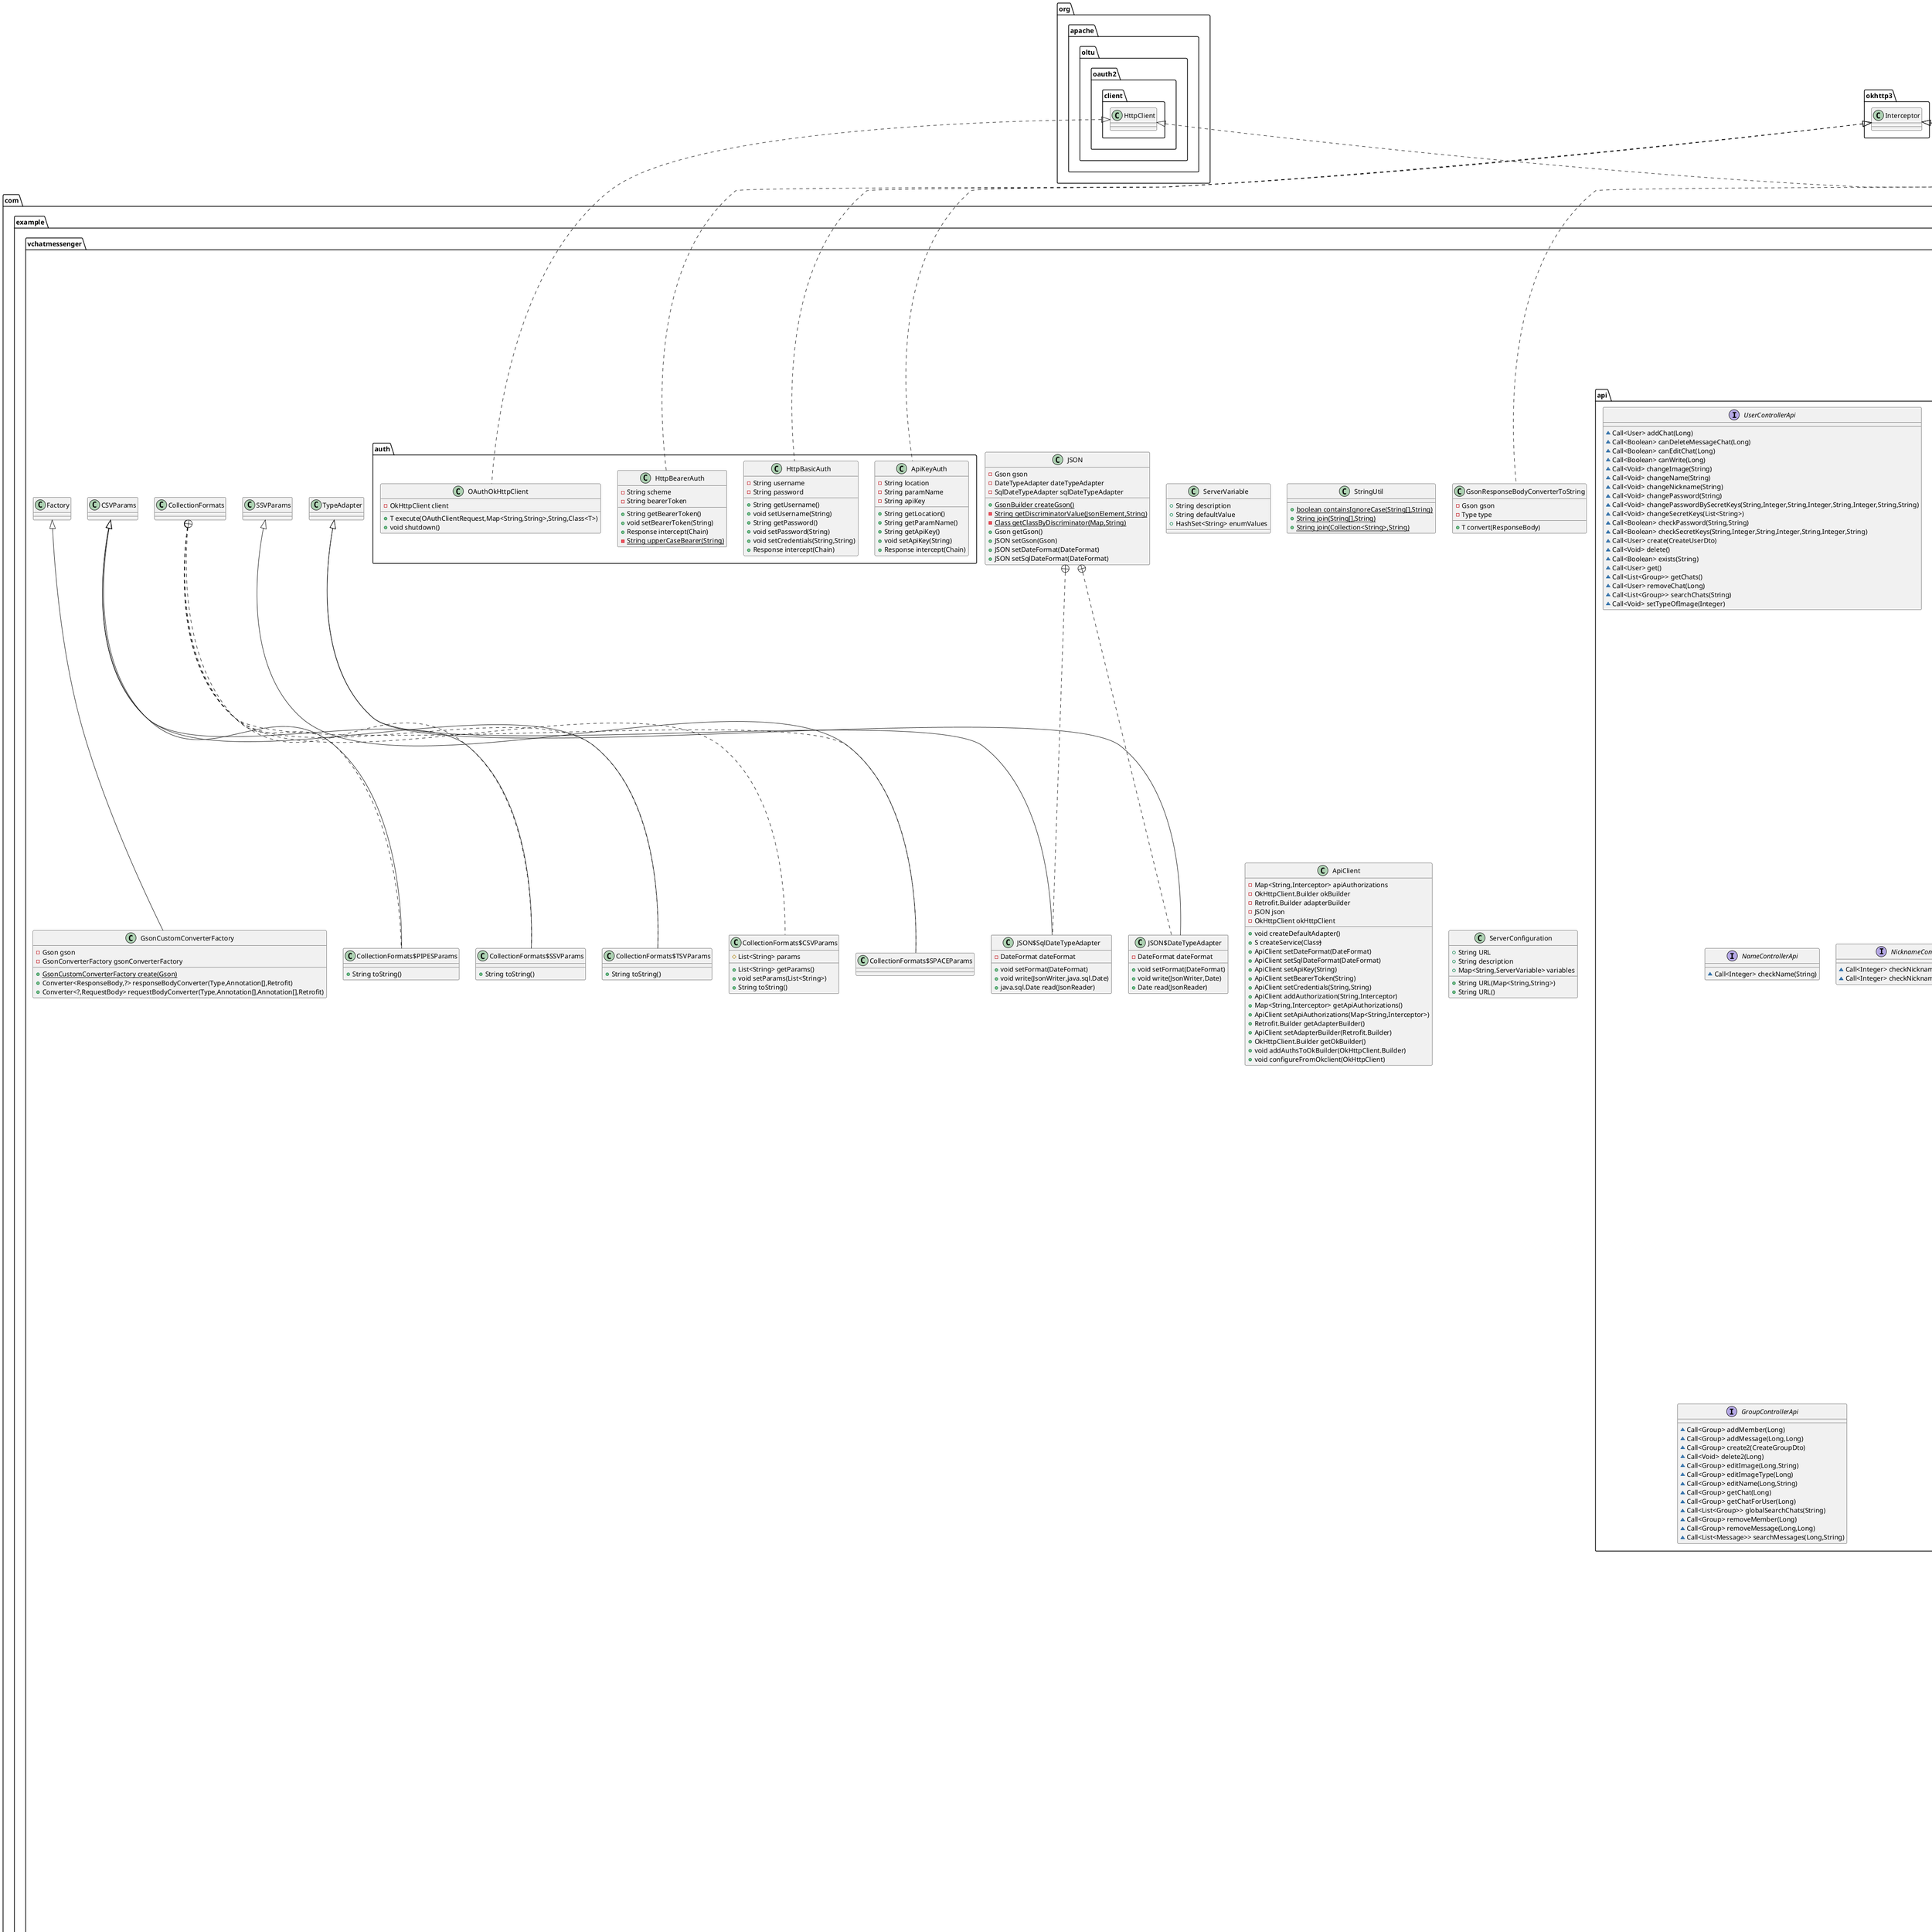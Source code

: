 @startuml
interface com.example.vchatmessenger.core.api.PasswordControllerApi {
~ Call<Integer> checkPasswordAllConditions(String,String)
~ Call<Integer> checkPasswordConditions(String)
~ Call<Integer> checkPasswordConfirmation(String,String)
}
class com.example.vchatmessenger.core.auth.OAuthOkHttpClient {
- OkHttpClient client
+ T execute(OAuthClientRequest,Map<String,String>,String,Class<T>)
+ void shutdown()
}
class com.example.vchatmessenger.core.auth.HttpBearerAuth {
- String scheme
- String bearerToken
+ String getBearerToken()
+ void setBearerToken(String)
+ Response intercept(Chain)
- {static} String upperCaseBearer(String)
}
class com.example.vchatmessenger.core.StringUtil {
+ {static} boolean containsIgnoreCase(String[],String)
+ {static} String join(String[],String)
+ {static} String join(Collection<String>,String)
}
interface com.example.vchatmessenger.core.api.GroupControllerApi {
~ Call<Group> addMember(Long)
~ Call<Group> addMessage(Long,Long)
~ Call<Group> create2(CreateGroupDto)
~ Call<Void> delete2(Long)
~ Call<Group> editImage(Long,ChangeImageNewImageDataParameter)
~ Call<Group> editImageType(Long)
~ Call<Group> editName(Long,String)
~ Call<Group> getChat(Long)
~ Call<Group> getChatForUser(Long)
~ Call<List<Group>> globalSearchChats(String)
~ Call<Group> removeMember(Long)
~ Call<Group> removeMessage(Long,Long)
~ Call<List<Message>> searchMessages(Long,String)
}
class com.example.vchatmessenger.core.dto.CreateMessageDto {
+ {static} String SERIALIZED_NAME_CONTENT
- String content
+ {static} String SERIALIZED_NAME_MESSAGE_CHAT_ID
- Long messageChatId
+ CreateMessageDto content(String)
+ String getContent()
+ void setContent(String)
+ CreateMessageDto messageChatId(Long)
+ Long getMessageChatId()
+ void setMessageChatId(Long)
+ boolean equals(Object)
+ int hashCode()
+ String toString()
- String toIndentedString(Object)
}
interface com.example.vchatmessenger.api.UserControllerApi {
~ Call<User> addChat(Long)
~ Call<Boolean> canDeleteMessageChat(Long)
~ Call<Boolean> canEditChat(Long)
~ Call<Boolean> canWrite(Long)
~ Call<Void> changeImage(String)
~ Call<Void> changeName(String)
~ Call<Void> changeNickname(String)
~ Call<Void> changePassword(String)
~ Call<Void> changePasswordBySecretKeys(String,Integer,String,Integer,String,Integer,String,String)
~ Call<Void> changeSecretKeys(List<String>)
~ Call<Boolean> checkPassword(String,String)
~ Call<Boolean> checkSecretKeys(String,Integer,String,Integer,String,Integer,String)
~ Call<User> create(CreateUserDto)
~ Call<Void> delete()
~ Call<Boolean> exists(String)
~ Call<User> get()
~ Call<List<Group>> getChats()
~ Call<User> removeChat(Long)
~ Call<List<Group>> searchChats(String)
~ Call<Void> setTypeOfImage(Integer)
}
class com.example.vchatmessenger.JSON {
- Gson gson
- DateTypeAdapter dateTypeAdapter
- SqlDateTypeAdapter sqlDateTypeAdapter
+ {static} GsonBuilder createGson()
- {static} String getDiscriminatorValue(JsonElement,String)
- {static} Class getClassByDiscriminator(Map,String)
+ Gson getGson()
+ JSON setGson(Gson)
+ JSON setDateFormat(DateFormat)
+ JSON setSqlDateFormat(DateFormat)
}
class com.example.vchatmessenger.JSON$SqlDateTypeAdapter {
- DateFormat dateFormat
+ void setFormat(DateFormat)
+ void write(JsonWriter,java.sql.Date)
+ java.sql.Date read(JsonReader)
}
class com.example.vchatmessenger.JSON$DateTypeAdapter {
- DateFormat dateFormat
+ void setFormat(DateFormat)
+ void write(JsonWriter,Date)
+ Date read(JsonReader)
}
class com.example.vchatmessenger.dto.CreateChannelDto {
+ {static} String SERIALIZED_NAME_NAME
- String name
+ {static} String SERIALIZED_NAME_UNREAD_MSG_COUNT
- Long unreadMsgCount
+ {static} String SERIALIZED_NAME_TYPE_OF_IMAGE
- Integer typeOfImage
+ {static} String SERIALIZED_NAME_MESSAGES_IDS
- List<Long> messagesIds
+ {static} String SERIALIZED_NAME_MEMBERS_NICKNAMES
- List<String> membersNicknames
+ {static} String SERIALIZED_NAME_IMAGE_DATA
- String imageData
+ {static} String SERIALIZED_NAME_NICKNAME
- String nickname
+ CreateChannelDto name(String)
+ String getName()
+ void setName(String)
+ CreateChannelDto unreadMsgCount(Long)
+ Long getUnreadMsgCount()
+ void setUnreadMsgCount(Long)
+ CreateChannelDto typeOfImage(Integer)
+ Integer getTypeOfImage()
+ void setTypeOfImage(Integer)
+ CreateChannelDto messagesIds(List<Long>)
+ CreateChannelDto addMessagesIdsItem(Long)
+ List<Long> getMessagesIds()
+ void setMessagesIds(List<Long>)
+ CreateChannelDto membersNicknames(List<String>)
+ CreateChannelDto addMembersNicknamesItem(String)
+ List<String> getMembersNicknames()
+ void setMembersNicknames(List<String>)
+ CreateChannelDto imageData(String)
+ String getImageData()
+ void setImageData(String)
+ CreateChannelDto nickname(String)
+ String getNickname()
+ void setNickname(String)
+ boolean equals(Object)
+ int hashCode()
+ String toString()
- String toIndentedString(Object)
}
class com.example.vchatmessenger.dto.CreateUserDto {
+ {static} String SERIALIZED_NAME_NAME
- String name
+ {static} String SERIALIZED_NAME_NICKNAME
- String nickname
+ {static} String SERIALIZED_NAME_PASSWORD
- String password
+ {static} String SERIALIZED_NAME_SECRET_WORDS
- List<String> secretWords
+ {static} String SERIALIZED_NAME_IMAGE_DATA
- String imageData
+ {static} String SERIALIZED_NAME_TYPE_OF_IMAGE
- Integer typeOfImage
+ CreateUserDto name(String)
+ String getName()
+ void setName(String)
+ CreateUserDto nickname(String)
+ String getNickname()
+ void setNickname(String)
+ CreateUserDto password(String)
+ String getPassword()
+ void setPassword(String)
+ CreateUserDto secretWords(List<String>)
+ CreateUserDto addSecretWordsItem(String)
+ List<String> getSecretWords()
+ void setSecretWords(List<String>)
+ CreateUserDto imageData(String)
+ String getImageData()
+ void setImageData(String)
+ CreateUserDto typeOfImage(Integer)
+ Integer getTypeOfImage()
+ void setTypeOfImage(Integer)
+ boolean equals(Object)
+ int hashCode()
+ String toString()
- String toIndentedString(Object)
}
class com.example.vchatmessenger.dto.ChangeImageNewImageDataParameter {
+ {static} String SERIALIZED_NAME_SHORT
- Integer _short
+ {static} String SERIALIZED_NAME_CHAR
- String _char
+ {static} String SERIALIZED_NAME_INT
- Integer _int
+ {static} String SERIALIZED_NAME_LONG
- Long _long
+ {static} String SERIALIZED_NAME_FLOAT
- Float _float
+ {static} String SERIALIZED_NAME_DOUBLE
- Double _double
+ {static} String SERIALIZED_NAME_DIRECT
- Boolean direct
+ {static} String SERIALIZED_NAME_READ_ONLY
- Boolean readOnly
+ ChangeImageNewImageDataParameter _short(Integer)
+ Integer getShort()
+ void setShort(Integer)
+ ChangeImageNewImageDataParameter _char(String)
+ String getChar()
+ void setChar(String)
+ ChangeImageNewImageDataParameter _int(Integer)
+ Integer getInt()
+ void setInt(Integer)
+ ChangeImageNewImageDataParameter _long(Long)
+ Long getLong()
+ void setLong(Long)
+ ChangeImageNewImageDataParameter _float(Float)
+ Float getFloat()
+ void setFloat(Float)
+ ChangeImageNewImageDataParameter _double(Double)
+ Double getDouble()
+ void setDouble(Double)
+ ChangeImageNewImageDataParameter direct(Boolean)
+ Boolean getDirect()
+ void setDirect(Boolean)
+ ChangeImageNewImageDataParameter readOnly(Boolean)
+ Boolean getReadOnly()
+ void setReadOnly(Boolean)
+ boolean equals(Object)
+ int hashCode()
+ String toString()
- String toIndentedString(Object)
}
class com.example.vchatmessenger.dto.Channel {
+ {static} String SERIALIZED_NAME_ID
- Long id
+ {static} String SERIALIZED_NAME_NAME
- String name
+ {static} String SERIALIZED_NAME_UNREAD_MSG_COUNT
- Long unreadMsgCount
+ {static} String SERIALIZED_NAME_TYPE
- Integer type
+ {static} String SERIALIZED_NAME_TYPE_OF_IMAGE
- Integer typeOfImage
+ {static} String SERIALIZED_NAME_OWNER_NICKNAME
- String ownerNickname
+ {static} String SERIALIZED_NAME_MESSAGES_IDS
- List<Long> messagesIds
+ {static} String SERIALIZED_NAME_MEMBERS_NICKNAMES
- List<String> membersNicknames
+ {static} String SERIALIZED_NAME_IMAGE_DATA
- String imageData
+ {static} String SERIALIZED_NAME_NICKNAME
- String nickname
+ Channel id(Long)
+ Long getId()
+ void setId(Long)
+ Channel name(String)
+ String getName()
+ void setName(String)
+ Channel unreadMsgCount(Long)
+ Long getUnreadMsgCount()
+ void setUnreadMsgCount(Long)
+ Channel type(Integer)
+ Integer getType()
+ void setType(Integer)
+ Channel typeOfImage(Integer)
+ Integer getTypeOfImage()
+ void setTypeOfImage(Integer)
+ Channel ownerNickname(String)
+ String getOwnerNickname()
+ void setOwnerNickname(String)
+ Channel messagesIds(List<Long>)
+ Channel addMessagesIdsItem(Long)
+ List<Long> getMessagesIds()
+ void setMessagesIds(List<Long>)
+ Channel membersNicknames(List<String>)
+ Channel addMembersNicknamesItem(String)
+ List<String> getMembersNicknames()
+ void setMembersNicknames(List<String>)
+ Channel imageData(String)
+ String getImageData()
+ void setImageData(String)
+ Channel nickname(String)
+ String getNickname()
+ void setNickname(String)
+ boolean equals(Object)
+ int hashCode()
+ String toString()
- String toIndentedString(Object)
}
class com.example.vchatmessenger.core.dto.ChangeImageNewImageDataParameter {
+ {static} String SERIALIZED_NAME_SHORT
- Integer _short
+ {static} String SERIALIZED_NAME_CHAR
- String _char
+ {static} String SERIALIZED_NAME_INT
- Integer _int
+ {static} String SERIALIZED_NAME_LONG
- Long _long
+ {static} String SERIALIZED_NAME_FLOAT
- Float _float
+ {static} String SERIALIZED_NAME_DOUBLE
- Double _double
+ {static} String SERIALIZED_NAME_DIRECT
- Boolean direct
+ {static} String SERIALIZED_NAME_READ_ONLY
- Boolean readOnly
+ ChangeImageNewImageDataParameter _short(Integer)
+ Integer getShort()
+ void setShort(Integer)
+ ChangeImageNewImageDataParameter _char(String)
+ String getChar()
+ void setChar(String)
+ ChangeImageNewImageDataParameter _int(Integer)
+ Integer getInt()
+ void setInt(Integer)
+ ChangeImageNewImageDataParameter _long(Long)
+ Long getLong()
+ void setLong(Long)
+ ChangeImageNewImageDataParameter _float(Float)
+ Float getFloat()
+ void setFloat(Float)
+ ChangeImageNewImageDataParameter _double(Double)
+ Double getDouble()
+ void setDouble(Double)
+ ChangeImageNewImageDataParameter direct(Boolean)
+ Boolean getDirect()
+ void setDirect(Boolean)
+ ChangeImageNewImageDataParameter readOnly(Boolean)
+ Boolean getReadOnly()
+ void setReadOnly(Boolean)
+ boolean equals(Object)
+ int hashCode()
+ String toString()
- String toIndentedString(Object)
}
class com.example.vchatmessenger.dto.User {
+ {static} String SERIALIZED_NAME_ID
- Long id
+ {static} String SERIALIZED_NAME_NAME
- String name
+ {static} String SERIALIZED_NAME_NICKNAME
- String nickname
+ {static} String SERIALIZED_NAME_PASSWORD
- String password
+ {static} String SERIALIZED_NAME_CHATS_IDS
- List<Long> chatsIds
+ {static} String SERIALIZED_NAME_SECRET_KEYS
- List<String> secretKeys
+ {static} String SERIALIZED_NAME_IMAGE_DATA
- String imageData
+ {static} String SERIALIZED_NAME_TYPE_OF_IMAGE
- Integer typeOfImage
+ User id(Long)
+ Long getId()
+ void setId(Long)
+ User name(String)
+ String getName()
+ void setName(String)
+ User nickname(String)
+ String getNickname()
+ void setNickname(String)
+ User password(String)
+ String getPassword()
+ void setPassword(String)
+ User chatsIds(List<Long>)
+ User addChatsIdsItem(Long)
+ List<Long> getChatsIds()
+ void setChatsIds(List<Long>)
+ User secretKeys(List<String>)
+ User addSecretKeysItem(String)
+ List<String> getSecretKeys()
+ void setSecretKeys(List<String>)
+ User imageData(String)
+ String getImageData()
+ void setImageData(String)
+ User typeOfImage(Integer)
+ Integer getTypeOfImage()
+ void setTypeOfImage(Integer)
+ boolean equals(Object)
+ int hashCode()
+ String toString()
- String toIndentedString(Object)
}
interface com.example.vchatmessenger.core.api.UserControllerApi {
~ Call<User> addChat(Long)
~ Call<Boolean> canDeleteMessageChat(Long)
~ Call<Boolean> canEditChat(Long)
~ Call<Boolean> canWrite(Long)
~ Call<Void> changeImage(ChangeImageNewImageDataParameter)
~ Call<Void> changeName(String)
~ Call<Void> changeNickname(String)
~ Call<Void> changePassword(String)
~ Call<Void> changePasswordBySecretKeys(String,Integer,String,Integer,String,Integer,String,String)
~ Call<Void> changeSecretKeys(List<String>)
~ Call<Boolean> checkPassword(String,String)
~ Call<Boolean> checkSecretKeys(String,Integer,String,Integer,String,Integer,String)
~ Call<User> create(CreateUserDto)
~ Call<Void> delete()
~ Call<User> get()
~ Call<List<Group>> getChats()
~ Call<User> removeChat(Long)
~ Call<List<Group>> searchChats(String)
}
class com.example.vchatmessenger.core.ServerConfiguration {
+ String URL
+ String description
+ Map<String,ServerVariable> variables
+ String URL(Map<String,String>)
+ String URL()
}
class com.example.vchatmessenger.core.CollectionFormats {
}
class com.example.vchatmessenger.core.CollectionFormats$CSVParams {
# List<String> params
+ List<String> getParams()
+ void setParams(List<String>)
+ String toString()
}
class com.example.vchatmessenger.core.CollectionFormats$SPACEParams {
}
class com.example.vchatmessenger.core.CollectionFormats$SSVParams {
+ String toString()
}
class com.example.vchatmessenger.core.CollectionFormats$TSVParams {
+ String toString()
}
class com.example.vchatmessenger.core.CollectionFormats$PIPESParams {
+ String toString()
}
interface com.example.vchatmessenger.api.ChannelControllerApi {
~ Call<Channel> addMember1(Long)
~ Call<Channel> addMessage1(Long,Long)
~ Call<Channel> create3(CreateChannelDto)
~ Call<Void> delete3(Long)
~ Call<Channel> editChannelImageType(Long)
~ Call<Channel> editImage1(Long,String)
~ Call<Channel> editName1(Long,String)
~ Call<Channel> editNickname(Long,String)
~ Call<Channel> removeMember1(Long)
~ Call<Channel> removeMessage1(Long,Long)
~ Call<List<Message>> searchMessages1(Long,String)
}
class com.example.vchatmessenger.core.dto.User {
+ {static} String SERIALIZED_NAME_ID
- Long id
+ {static} String SERIALIZED_NAME_NAME
- String name
+ {static} String SERIALIZED_NAME_NICKNAME
- String nickname
+ {static} String SERIALIZED_NAME_PASSWORD
- String password
+ {static} String SERIALIZED_NAME_CHATS_IDS
- List<Long> chatsIds
+ {static} String SERIALIZED_NAME_SECRET_KEYS
- List<String> secretKeys
+ User id(Long)
+ Long getId()
+ void setId(Long)
+ User name(String)
+ String getName()
+ void setName(String)
+ User nickname(String)
+ String getNickname()
+ void setNickname(String)
+ User password(String)
+ String getPassword()
+ void setPassword(String)
+ User chatsIds(List<Long>)
+ User addChatsIdsItem(Long)
+ List<Long> getChatsIds()
+ void setChatsIds(List<Long>)
+ User secretKeys(List<String>)
+ User addSecretKeysItem(String)
+ List<String> getSecretKeys()
+ void setSecretKeys(List<String>)
+ boolean equals(Object)
+ int hashCode()
+ String toString()
- String toIndentedString(Object)
}
class com.example.vchatmessenger.dto.Message {
+ {static} String SERIALIZED_NAME_ID
- Long id
+ {static} String SERIALIZED_NAME_CONTENT
- String content
+ {static} String SERIALIZED_NAME_MESSAGE_CHAT_ID
- Long messageChatId
+ {static} String SERIALIZED_NAME_OWNER_NICKNAME
- String ownerNickname
+ {static} String SERIALIZED_NAME_READERS_NICKNAMES
- List<String> readersNicknames
+ Message id(Long)
+ Long getId()
+ void setId(Long)
+ Message content(String)
+ String getContent()
+ void setContent(String)
+ Message messageChatId(Long)
+ Long getMessageChatId()
+ void setMessageChatId(Long)
+ Message ownerNickname(String)
+ String getOwnerNickname()
+ void setOwnerNickname(String)
+ Message readersNicknames(List<String>)
+ Message addReadersNicknamesItem(String)
+ List<String> getReadersNicknames()
+ void setReadersNicknames(List<String>)
+ boolean equals(Object)
+ int hashCode()
+ String toString()
- String toIndentedString(Object)
}
interface com.example.vchatmessenger.api.PasswordControllerApi {
~ Call<Integer> checkPasswordAllConditions(String,String)
~ Call<Integer> checkPasswordConditions(String)
~ Call<Integer> checkPasswordConfirmation(String,String)
}
class com.example.vchatmessenger.core.ServerVariable {
+ String description
+ String defaultValue
+ HashSet<String> enumValues
}
interface com.example.vchatmessenger.core.api.ChannelControllerApi {
~ Call<Channel> addMember1(Long)
~ Call<Channel> addMessage1(Long,Long)
~ Call<Channel> create3(CreateChannelDto)
~ Call<Void> delete3(Long)
~ Call<Channel> editChannelImageType(Long)
~ Call<Channel> editImage1(Long,ChangeImageNewImageDataParameter)
~ Call<Channel> editName1(Long,String)
~ Call<Channel> editNickname(Long,String)
~ Call<Channel> removeMember1(Long)
~ Call<Channel> removeMessage1(Long,Long)
~ Call<List<Message>> searchMessages1(Long,String)
}
class com.example.vchatmessenger.auth.HttpBasicAuth {
- String username
- String password
+ String getUsername()
+ void setUsername(String)
+ String getPassword()
+ void setPassword(String)
+ void setCredentials(String,String)
+ Response intercept(Chain)
}
class com.example.vchatmessenger.core.auth.HttpBasicAuth {
- String username
- String password
+ String getUsername()
+ void setUsername(String)
+ String getPassword()
+ void setPassword(String)
+ void setCredentials(String,String)
+ Response intercept(Chain)
}
class com.example.vchatmessenger.ServerVariable {
+ String description
+ String defaultValue
+ HashSet<String> enumValues
}
class com.example.vchatmessenger.core.ApiClient {
- Map<String,Interceptor> apiAuthorizations
- OkHttpClient.Builder okBuilder
- Retrofit.Builder adapterBuilder
- JSON json
- OkHttpClient okHttpClient
+ void createDefaultAdapter()
+ S createService(Class<S>)
+ ApiClient setDateFormat(DateFormat)
+ ApiClient setSqlDateFormat(DateFormat)
+ ApiClient setOffsetDateTimeFormat(DateTimeFormatter)
+ ApiClient setLocalDateFormat(DateTimeFormatter)
+ ApiClient setApiKey(String)
+ ApiClient setBearerToken(String)
+ ApiClient setCredentials(String,String)
+ ApiClient addAuthorization(String,Interceptor)
+ Map<String,Interceptor> getApiAuthorizations()
+ ApiClient setApiAuthorizations(Map<String,Interceptor>)
+ Retrofit.Builder getAdapterBuilder()
+ ApiClient setAdapterBuilder(Retrofit.Builder)
+ OkHttpClient.Builder getOkBuilder()
+ void addAuthsToOkBuilder(OkHttpClient.Builder)
+ void configureFromOkclient(OkHttpClient)
}
class com.example.vchatmessenger.core.GsonResponseBodyConverterToString {
- Gson gson
- Type type
+ T convert(ResponseBody)
}
class com.example.vchatmessenger.core.GsonCustomConverterFactory {
- Gson gson
- GsonConverterFactory gsonConverterFactory
+ {static} GsonCustomConverterFactory create(Gson)
+ Converter<ResponseBody,?> responseBodyConverter(Type,Annotation[],Retrofit)
+ Converter<?,RequestBody> requestBodyConverter(Type,Annotation[],Annotation[],Retrofit)
}
class com.example.vchatmessenger.StringUtil {
+ {static} boolean containsIgnoreCase(String[],String)
+ {static} String join(String[],String)
+ {static} String join(Collection<String>,String)
}
class com.example.vchatmessenger.core.dto.CreateChannelDto {
+ {static} String SERIALIZED_NAME_NAME
- String name
+ {static} String SERIALIZED_NAME_UNREAD_MSG_COUNT
- Long unreadMsgCount
+ {static} String SERIALIZED_NAME_TYPE_OF_IMAGE
- Integer typeOfImage
+ {static} String SERIALIZED_NAME_MESSAGES_IDS
- List<Long> messagesIds
+ {static} String SERIALIZED_NAME_MEMBERS_NICKNAMES
- List<String> membersNicknames
+ {static} String SERIALIZED_NAME_NICKNAME
- String nickname
+ CreateChannelDto name(String)
+ String getName()
+ void setName(String)
+ CreateChannelDto unreadMsgCount(Long)
+ Long getUnreadMsgCount()
+ void setUnreadMsgCount(Long)
+ CreateChannelDto typeOfImage(Integer)
+ Integer getTypeOfImage()
+ void setTypeOfImage(Integer)
+ CreateChannelDto messagesIds(List<Long>)
+ CreateChannelDto addMessagesIdsItem(Long)
+ List<Long> getMessagesIds()
+ void setMessagesIds(List<Long>)
+ CreateChannelDto membersNicknames(List<String>)
+ CreateChannelDto addMembersNicknamesItem(String)
+ List<String> getMembersNicknames()
+ void setMembersNicknames(List<String>)
+ CreateChannelDto nickname(String)
+ String getNickname()
+ void setNickname(String)
+ boolean equals(Object)
+ int hashCode()
+ String toString()
- String toIndentedString(Object)
}
interface com.example.vchatmessenger.api.NameControllerApi {
~ Call<Integer> checkName(String)
}
class com.example.vchatmessenger.core.dto.CreateUserDto {
+ {static} String SERIALIZED_NAME_NAME
- String name
+ {static} String SERIALIZED_NAME_NICKNAME
- String nickname
+ {static} String SERIALIZED_NAME_PASSWORD
- String password
+ {static} String SERIALIZED_NAME_SECRET_WORDS
- List<String> secretWords
+ CreateUserDto name(String)
+ String getName()
+ void setName(String)
+ CreateUserDto nickname(String)
+ String getNickname()
+ void setNickname(String)
+ CreateUserDto password(String)
+ String getPassword()
+ void setPassword(String)
+ CreateUserDto secretWords(List<String>)
+ CreateUserDto addSecretWordsItem(String)
+ List<String> getSecretWords()
+ void setSecretWords(List<String>)
+ boolean equals(Object)
+ int hashCode()
+ String toString()
- String toIndentedString(Object)
}
class com.example.vchatmessenger.ApiClient {
- Map<String,Interceptor> apiAuthorizations
- OkHttpClient.Builder okBuilder
- Retrofit.Builder adapterBuilder
- JSON json
- OkHttpClient okHttpClient
+ void createDefaultAdapter()
+ S createService(Class<S>)
+ ApiClient setDateFormat(DateFormat)
+ ApiClient setSqlDateFormat(DateFormat)
+ ApiClient setApiKey(String)
+ ApiClient setBearerToken(String)
+ ApiClient setCredentials(String,String)
+ ApiClient addAuthorization(String,Interceptor)
+ Map<String,Interceptor> getApiAuthorizations()
+ ApiClient setApiAuthorizations(Map<String,Interceptor>)
+ Retrofit.Builder getAdapterBuilder()
+ ApiClient setAdapterBuilder(Retrofit.Builder)
+ OkHttpClient.Builder getOkBuilder()
+ void addAuthsToOkBuilder(OkHttpClient.Builder)
+ void configureFromOkclient(OkHttpClient)
}
class com.example.vchatmessenger.GsonResponseBodyConverterToString {
- Gson gson
- Type type
+ T convert(ResponseBody)
}
class com.example.vchatmessenger.GsonCustomConverterFactory {
- Gson gson
- GsonConverterFactory gsonConverterFactory
+ {static} GsonCustomConverterFactory create(Gson)
+ Converter<ResponseBody,?> responseBodyConverter(Type,Annotation[],Retrofit)
+ Converter<?,RequestBody> requestBodyConverter(Type,Annotation[],Annotation[],Retrofit)
}
class com.example.vchatmessenger.dto.CreateGroupDto {
+ {static} String SERIALIZED_NAME_NAME
- String name
+ {static} String SERIALIZED_NAME_UNREAD_MSG_COUNT
- Long unreadMsgCount
+ {static} String SERIALIZED_NAME_TYPE_OF_IMAGE
- Integer typeOfImage
+ {static} String SERIALIZED_NAME_MESSAGES_IDS
- List<Long> messagesIds
+ {static} String SERIALIZED_NAME_MEMBERS_NICKNAMES
- List<String> membersNicknames
+ {static} String SERIALIZED_NAME_IMAGE_DATA
- String imageData
+ CreateGroupDto name(String)
+ String getName()
+ void setName(String)
+ CreateGroupDto unreadMsgCount(Long)
+ Long getUnreadMsgCount()
+ void setUnreadMsgCount(Long)
+ CreateGroupDto typeOfImage(Integer)
+ Integer getTypeOfImage()
+ void setTypeOfImage(Integer)
+ CreateGroupDto messagesIds(List<Long>)
+ CreateGroupDto addMessagesIdsItem(Long)
+ List<Long> getMessagesIds()
+ void setMessagesIds(List<Long>)
+ CreateGroupDto membersNicknames(List<String>)
+ CreateGroupDto addMembersNicknamesItem(String)
+ List<String> getMembersNicknames()
+ void setMembersNicknames(List<String>)
+ CreateGroupDto imageData(String)
+ String getImageData()
+ void setImageData(String)
+ boolean equals(Object)
+ int hashCode()
+ String toString()
- String toIndentedString(Object)
}
class com.example.vchatmessenger.dto.Group {
+ {static} String SERIALIZED_NAME_ID
- Long id
+ {static} String SERIALIZED_NAME_NAME
- String name
+ {static} String SERIALIZED_NAME_UNREAD_MSG_COUNT
- Long unreadMsgCount
+ {static} String SERIALIZED_NAME_TYPE
- Integer type
+ {static} String SERIALIZED_NAME_TYPE_OF_IMAGE
- Integer typeOfImage
+ {static} String SERIALIZED_NAME_OWNER_NICKNAME
- String ownerNickname
+ {static} String SERIALIZED_NAME_MESSAGES_IDS
- List<Long> messagesIds
+ {static} String SERIALIZED_NAME_MEMBERS_NICKNAMES
- List<String> membersNicknames
+ {static} String SERIALIZED_NAME_IMAGE_DATA
- String imageData
+ Group id(Long)
+ Long getId()
+ void setId(Long)
+ Group name(String)
+ String getName()
+ void setName(String)
+ Group unreadMsgCount(Long)
+ Long getUnreadMsgCount()
+ void setUnreadMsgCount(Long)
+ Group type(Integer)
+ Integer getType()
+ void setType(Integer)
+ Group typeOfImage(Integer)
+ Integer getTypeOfImage()
+ void setTypeOfImage(Integer)
+ Group ownerNickname(String)
+ String getOwnerNickname()
+ void setOwnerNickname(String)
+ Group messagesIds(List<Long>)
+ Group addMessagesIdsItem(Long)
+ List<Long> getMessagesIds()
+ void setMessagesIds(List<Long>)
+ Group membersNicknames(List<String>)
+ Group addMembersNicknamesItem(String)
+ List<String> getMembersNicknames()
+ void setMembersNicknames(List<String>)
+ Group imageData(String)
+ String getImageData()
+ void setImageData(String)
+ boolean equals(Object)
+ int hashCode()
+ String toString()
- String toIndentedString(Object)
}
class com.example.vchatmessenger.core.JSON {
- Gson gson
- DateTypeAdapter dateTypeAdapter
- SqlDateTypeAdapter sqlDateTypeAdapter
- OffsetDateTimeTypeAdapter offsetDateTimeTypeAdapter
- LocalDateTypeAdapter localDateTypeAdapter
+ {static} GsonBuilder createGson()
- {static} String getDiscriminatorValue(JsonElement,String)
- {static} Class getClassByDiscriminator(Map,String)
+ Gson getGson()
+ JSON setGson(Gson)
+ JSON setOffsetDateTimeFormat(DateTimeFormatter)
+ JSON setLocalDateFormat(DateTimeFormatter)
+ JSON setDateFormat(DateFormat)
+ JSON setSqlDateFormat(DateFormat)
}
class com.example.vchatmessenger.core.JSON$OffsetDateTimeTypeAdapter {
- DateTimeFormatter formatter
+ void setFormat(DateTimeFormatter)
+ void write(JsonWriter,OffsetDateTime)
+ OffsetDateTime read(JsonReader)
}
class com.example.vchatmessenger.core.JSON$LocalDateTypeAdapter {
- DateTimeFormatter formatter
+ void setFormat(DateTimeFormatter)
+ void write(JsonWriter,LocalDate)
+ LocalDate read(JsonReader)
}
class com.example.vchatmessenger.core.JSON$SqlDateTypeAdapter {
- DateFormat dateFormat
+ void setFormat(DateFormat)
+ void write(JsonWriter,java.sql.Date)
+ java.sql.Date read(JsonReader)
}
class com.example.vchatmessenger.core.JSON$DateTypeAdapter {
- DateFormat dateFormat
+ void setFormat(DateFormat)
+ void write(JsonWriter,Date)
+ Date read(JsonReader)
}
class com.example.vchatmessenger.core.dto.Group {
+ {static} String SERIALIZED_NAME_ID
- Long id
+ {static} String SERIALIZED_NAME_NAME
- String name
+ {static} String SERIALIZED_NAME_UNREAD_MSG_COUNT
- Long unreadMsgCount
+ {static} String SERIALIZED_NAME_TYPE
- Integer type
+ {static} String SERIALIZED_NAME_TYPE_OF_IMAGE
- Integer typeOfImage
+ {static} String SERIALIZED_NAME_OWNER_NICKNAME
- String ownerNickname
+ {static} String SERIALIZED_NAME_MESSAGES_IDS
- List<Long> messagesIds
+ {static} String SERIALIZED_NAME_MEMBERS_NICKNAMES
- List<String> membersNicknames
+ Group id(Long)
+ Long getId()
+ void setId(Long)
+ Group name(String)
+ String getName()
+ void setName(String)
+ Group unreadMsgCount(Long)
+ Long getUnreadMsgCount()
+ void setUnreadMsgCount(Long)
+ Group type(Integer)
+ Integer getType()
+ void setType(Integer)
+ Group typeOfImage(Integer)
+ Integer getTypeOfImage()
+ void setTypeOfImage(Integer)
+ Group ownerNickname(String)
+ String getOwnerNickname()
+ void setOwnerNickname(String)
+ Group messagesIds(List<Long>)
+ Group addMessagesIdsItem(Long)
+ List<Long> getMessagesIds()
+ void setMessagesIds(List<Long>)
+ Group membersNicknames(List<String>)
+ Group addMembersNicknamesItem(String)
+ List<String> getMembersNicknames()
+ void setMembersNicknames(List<String>)
+ boolean equals(Object)
+ int hashCode()
+ String toString()
- String toIndentedString(Object)
}
interface com.example.vchatmessenger.core.api.MessageControllerApi {
~ Call<Message> addReader(Long)
~ Call<Message> create1(CreateMessageDto)
~ Call<Void> delete1(Long)
~ Call<Message> get1(Long)
~ Call<List<User>> getReaders(Long)
}
class com.example.vchatmessenger.auth.OAuthOkHttpClient {
- OkHttpClient client
+ T execute(OAuthClientRequest,Map<String,String>,String,Class<T>)
+ void shutdown()
}
class com.example.vchatmessenger.auth.HttpBearerAuth {
- String scheme
- String bearerToken
+ String getBearerToken()
+ void setBearerToken(String)
+ Response intercept(Chain)
- {static} String upperCaseBearer(String)
}
interface com.example.vchatmessenger.api.NicknameControllerApi {
~ Call<Integer> checkNicknameForChannel(String)
~ Call<Integer> checkNicknameForUser(String)
}
class com.example.vchatmessenger.dto.EditImageImageDataParameter {
+ {static} String SERIALIZED_NAME_SHORT
- Integer _short
+ {static} String SERIALIZED_NAME_CHAR
- String _char
+ {static} String SERIALIZED_NAME_INT
- Integer _int
+ {static} String SERIALIZED_NAME_LONG
- Long _long
+ {static} String SERIALIZED_NAME_FLOAT
- Float _float
+ {static} String SERIALIZED_NAME_DOUBLE
- Double _double
+ {static} String SERIALIZED_NAME_DIRECT
- Boolean direct
+ {static} String SERIALIZED_NAME_READ_ONLY
- Boolean readOnly
+ EditImageImageDataParameter _short(Integer)
+ Integer getShort()
+ void setShort(Integer)
+ EditImageImageDataParameter _char(String)
+ String getChar()
+ void setChar(String)
+ EditImageImageDataParameter _int(Integer)
+ Integer getInt()
+ void setInt(Integer)
+ EditImageImageDataParameter _long(Long)
+ Long getLong()
+ void setLong(Long)
+ EditImageImageDataParameter _float(Float)
+ Float getFloat()
+ void setFloat(Float)
+ EditImageImageDataParameter _double(Double)
+ Double getDouble()
+ void setDouble(Double)
+ EditImageImageDataParameter direct(Boolean)
+ Boolean getDirect()
+ void setDirect(Boolean)
+ EditImageImageDataParameter readOnly(Boolean)
+ Boolean getReadOnly()
+ void setReadOnly(Boolean)
+ boolean equals(Object)
+ int hashCode()
+ String toString()
- String toIndentedString(Object)
}
class com.example.vchatmessenger.core.dto.CreateGroupDto {
+ {static} String SERIALIZED_NAME_NAME
- String name
+ {static} String SERIALIZED_NAME_UNREAD_MSG_COUNT
- Long unreadMsgCount
+ {static} String SERIALIZED_NAME_TYPE_OF_IMAGE
- Integer typeOfImage
+ {static} String SERIALIZED_NAME_MESSAGES_IDS
- List<Long> messagesIds
+ {static} String SERIALIZED_NAME_MEMBERS_NICKNAMES
- List<String> membersNicknames
+ CreateGroupDto name(String)
+ String getName()
+ void setName(String)
+ CreateGroupDto unreadMsgCount(Long)
+ Long getUnreadMsgCount()
+ void setUnreadMsgCount(Long)
+ CreateGroupDto typeOfImage(Integer)
+ Integer getTypeOfImage()
+ void setTypeOfImage(Integer)
+ CreateGroupDto messagesIds(List<Long>)
+ CreateGroupDto addMessagesIdsItem(Long)
+ List<Long> getMessagesIds()
+ void setMessagesIds(List<Long>)
+ CreateGroupDto membersNicknames(List<String>)
+ CreateGroupDto addMembersNicknamesItem(String)
+ List<String> getMembersNicknames()
+ void setMembersNicknames(List<String>)
+ boolean equals(Object)
+ int hashCode()
+ String toString()
- String toIndentedString(Object)
}
class com.example.vchatmessenger.dto.CreateMessageDto {
+ {static} String SERIALIZED_NAME_CONTENT
- String content
+ {static} String SERIALIZED_NAME_MESSAGE_CHAT_ID
- Long messageChatId
+ CreateMessageDto content(String)
+ String getContent()
+ void setContent(String)
+ CreateMessageDto messageChatId(Long)
+ Long getMessageChatId()
+ void setMessageChatId(Long)
+ boolean equals(Object)
+ int hashCode()
+ String toString()
- String toIndentedString(Object)
}
class com.example.vchatmessenger.ServerConfiguration {
+ String URL
+ String description
+ Map<String,ServerVariable> variables
+ String URL(Map<String,String>)
+ String URL()
}
interface com.example.vchatmessenger.api.MessageControllerApi {
~ Call<Message> addReader(Long)
~ Call<Message> create1(CreateMessageDto)
~ Call<Void> delete1(Long)
~ Call<Message> get1(Long)
~ Call<List<User>> getReaders(Long)
}
interface com.example.vchatmessenger.api.GroupControllerApi {
~ Call<Group> addMember(Long)
~ Call<Group> addMessage(Long,Long)
~ Call<Group> create2(CreateGroupDto)
~ Call<Void> delete2(Long)
~ Call<Group> editImage(Long,String)
~ Call<Group> editImageType(Long)
~ Call<Group> editName(Long,String)
~ Call<Group> getChat(Long)
~ Call<Group> getChatForUser(Long)
~ Call<List<Group>> globalSearchChats(String)
~ Call<Group> removeMember(Long)
~ Call<Group> removeMessage(Long,Long)
~ Call<List<Message>> searchMessages(Long,String)
}
interface com.example.vchatmessenger.core.api.NameControllerApi {
~ Call<Integer> checkName(String)
}
class com.example.vchatmessenger.core.dto.Message {
+ {static} String SERIALIZED_NAME_ID
- Long id
+ {static} String SERIALIZED_NAME_CONTENT
- String content
+ {static} String SERIALIZED_NAME_MESSAGE_CHAT_ID
- Long messageChatId
+ {static} String SERIALIZED_NAME_OWNER_NICKNAME
- String ownerNickname
+ {static} String SERIALIZED_NAME_READERS_NICKNAMES
- List<String> readersNicknames
+ Message id(Long)
+ Long getId()
+ void setId(Long)
+ Message content(String)
+ String getContent()
+ void setContent(String)
+ Message messageChatId(Long)
+ Long getMessageChatId()
+ void setMessageChatId(Long)
+ Message ownerNickname(String)
+ String getOwnerNickname()
+ void setOwnerNickname(String)
+ Message readersNicknames(List<String>)
+ Message addReadersNicknamesItem(String)
+ List<String> getReadersNicknames()
+ void setReadersNicknames(List<String>)
+ boolean equals(Object)
+ int hashCode()
+ String toString()
- String toIndentedString(Object)
}
class com.example.vchatmessenger.core.dto.Channel {
+ {static} String SERIALIZED_NAME_ID
- Long id
+ {static} String SERIALIZED_NAME_NAME
- String name
+ {static} String SERIALIZED_NAME_UNREAD_MSG_COUNT
- Long unreadMsgCount
+ {static} String SERIALIZED_NAME_TYPE
- Integer type
+ {static} String SERIALIZED_NAME_TYPE_OF_IMAGE
- Integer typeOfImage
+ {static} String SERIALIZED_NAME_OWNER_NICKNAME
- String ownerNickname
+ {static} String SERIALIZED_NAME_MESSAGES_IDS
- List<Long> messagesIds
+ {static} String SERIALIZED_NAME_MEMBERS_NICKNAMES
- List<String> membersNicknames
+ {static} String SERIALIZED_NAME_NICKNAME
- String nickname
+ Channel id(Long)
+ Long getId()
+ void setId(Long)
+ Channel name(String)
+ String getName()
+ void setName(String)
+ Channel unreadMsgCount(Long)
+ Long getUnreadMsgCount()
+ void setUnreadMsgCount(Long)
+ Channel type(Integer)
+ Integer getType()
+ void setType(Integer)
+ Channel typeOfImage(Integer)
+ Integer getTypeOfImage()
+ void setTypeOfImage(Integer)
+ Channel ownerNickname(String)
+ String getOwnerNickname()
+ void setOwnerNickname(String)
+ Channel messagesIds(List<Long>)
+ Channel addMessagesIdsItem(Long)
+ List<Long> getMessagesIds()
+ void setMessagesIds(List<Long>)
+ Channel membersNicknames(List<String>)
+ Channel addMembersNicknamesItem(String)
+ List<String> getMembersNicknames()
+ void setMembersNicknames(List<String>)
+ Channel nickname(String)
+ String getNickname()
+ void setNickname(String)
+ boolean equals(Object)
+ int hashCode()
+ String toString()
- String toIndentedString(Object)
}
class com.example.vchatmessenger.core.auth.ApiKeyAuth {
- String location
- String paramName
- String apiKey
+ String getLocation()
+ String getParamName()
+ String getApiKey()
+ void setApiKey(String)
+ Response intercept(Chain)
}
class com.example.vchatmessenger.auth.ApiKeyAuth {
- String location
- String paramName
- String apiKey
+ String getLocation()
+ String getParamName()
+ String getApiKey()
+ void setApiKey(String)
+ Response intercept(Chain)
}
class com.example.vchatmessenger.CollectionFormats {
}
class com.example.vchatmessenger.CollectionFormats$CSVParams {
# List<String> params
+ List<String> getParams()
+ void setParams(List<String>)
+ String toString()
}
class com.example.vchatmessenger.CollectionFormats$SPACEParams {
}
class com.example.vchatmessenger.CollectionFormats$SSVParams {
+ String toString()
}
class com.example.vchatmessenger.CollectionFormats$TSVParams {
+ String toString()
}
class com.example.vchatmessenger.CollectionFormats$PIPESParams {
+ String toString()
}
interface com.example.vchatmessenger.core.api.NicknameControllerApi {
~ Call<Integer> checkNicknameForChannel(String)
~ Call<Integer> checkNicknameForUser(String)
}


org.apache.oltu.oauth2.client.HttpClient <|.. com.example.vchatmessenger.core.auth.OAuthOkHttpClient
okhttp3.Interceptor <|.. com.example.vchatmessenger.core.auth.HttpBearerAuth
com.example.vchatmessenger.JSON +.. com.example.vchatmessenger.JSON$SqlDateTypeAdapter
com.example.vchatmessenger.TypeAdapter <|-- com.example.vchatmessenger.JSON$SqlDateTypeAdapter
com.example.vchatmessenger.JSON +.. com.example.vchatmessenger.JSON$DateTypeAdapter
com.example.vchatmessenger.TypeAdapter <|-- com.example.vchatmessenger.JSON$DateTypeAdapter
com.example.vchatmessenger.core.CollectionFormats +.. com.example.vchatmessenger.core.CollectionFormats$CSVParams
com.example.vchatmessenger.core.CollectionFormats +.. com.example.vchatmessenger.core.CollectionFormats$SPACEParams
com.example.vchatmessenger.core.SSVParams <|-- com.example.vchatmessenger.core.CollectionFormats$SPACEParams
com.example.vchatmessenger.core.CollectionFormats +.. com.example.vchatmessenger.core.CollectionFormats$SSVParams
com.example.vchatmessenger.core.CSVParams <|-- com.example.vchatmessenger.core.CollectionFormats$SSVParams
com.example.vchatmessenger.core.CollectionFormats +.. com.example.vchatmessenger.core.CollectionFormats$TSVParams
com.example.vchatmessenger.core.CSVParams <|-- com.example.vchatmessenger.core.CollectionFormats$TSVParams
com.example.vchatmessenger.core.CollectionFormats +.. com.example.vchatmessenger.core.CollectionFormats$PIPESParams
com.example.vchatmessenger.core.CSVParams <|-- com.example.vchatmessenger.core.CollectionFormats$PIPESParams
okhttp3.Interceptor <|.. com.example.vchatmessenger.auth.HttpBasicAuth
okhttp3.Interceptor <|.. com.example.vchatmessenger.core.auth.HttpBasicAuth
retrofit2.Converter <|.. com.example.vchatmessenger.core.GsonResponseBodyConverterToString
com.example.vchatmessenger.core.Factory <|-- com.example.vchatmessenger.core.GsonCustomConverterFactory
retrofit2.Converter <|.. com.example.vchatmessenger.GsonResponseBodyConverterToString
com.example.vchatmessenger.Factory <|-- com.example.vchatmessenger.GsonCustomConverterFactory
com.example.vchatmessenger.core.JSON +.. com.example.vchatmessenger.core.JSON$OffsetDateTimeTypeAdapter
com.example.vchatmessenger.core.TypeAdapter <|-- com.example.vchatmessenger.core.JSON$OffsetDateTimeTypeAdapter
com.example.vchatmessenger.core.JSON +.. com.example.vchatmessenger.core.JSON$LocalDateTypeAdapter
com.example.vchatmessenger.core.TypeAdapter <|-- com.example.vchatmessenger.core.JSON$LocalDateTypeAdapter
com.example.vchatmessenger.core.JSON +.. com.example.vchatmessenger.core.JSON$SqlDateTypeAdapter
com.example.vchatmessenger.core.TypeAdapter <|-- com.example.vchatmessenger.core.JSON$SqlDateTypeAdapter
com.example.vchatmessenger.core.JSON +.. com.example.vchatmessenger.core.JSON$DateTypeAdapter
com.example.vchatmessenger.core.TypeAdapter <|-- com.example.vchatmessenger.core.JSON$DateTypeAdapter
org.apache.oltu.oauth2.client.HttpClient <|.. com.example.vchatmessenger.auth.OAuthOkHttpClient
okhttp3.Interceptor <|.. com.example.vchatmessenger.auth.HttpBearerAuth
okhttp3.Interceptor <|.. com.example.vchatmessenger.core.auth.ApiKeyAuth
okhttp3.Interceptor <|.. com.example.vchatmessenger.auth.ApiKeyAuth
com.example.vchatmessenger.CollectionFormats +.. com.example.vchatmessenger.CollectionFormats$CSVParams
com.example.vchatmessenger.CollectionFormats +.. com.example.vchatmessenger.CollectionFormats$SPACEParams
com.example.vchatmessenger.SSVParams <|-- com.example.vchatmessenger.CollectionFormats$SPACEParams
com.example.vchatmessenger.CollectionFormats +.. com.example.vchatmessenger.CollectionFormats$SSVParams
com.example.vchatmessenger.CSVParams <|-- com.example.vchatmessenger.CollectionFormats$SSVParams
com.example.vchatmessenger.CollectionFormats +.. com.example.vchatmessenger.CollectionFormats$TSVParams
com.example.vchatmessenger.CSVParams <|-- com.example.vchatmessenger.CollectionFormats$TSVParams
com.example.vchatmessenger.CollectionFormats +.. com.example.vchatmessenger.CollectionFormats$PIPESParams
com.example.vchatmessenger.CSVParams <|-- com.example.vchatmessenger.CollectionFormats$PIPESParams
@enduml